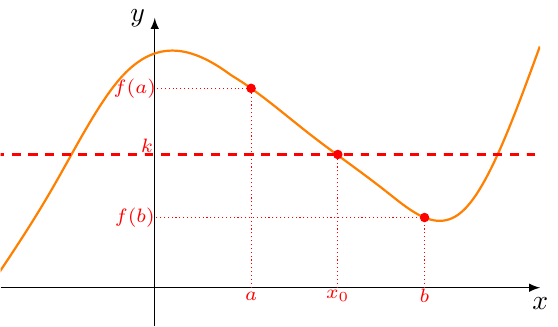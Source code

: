 \documentclass[crop]{standalone}
\usepackage[dvipsnames]{xcolor}
\usepackage{tikz}
\usepackage{pgfplots}
\pgfplotsset{compat=1.18}
\begin{document}
  \begin{tikzpicture}
    \begin{axis}[%
      axis x line=center,axis y line=center,
      unit vector ratio={1 1},
      xlabel={$x$},ylabel={$y$},
      xlabel style={below},ylabel style={left},
      xmin=-4.0,xmax=10.0,xtick={\empty},
      ymin=-1,ymax=7,ytick={\empty},
      axis line style={-latex},
      declare function={
        fa(\x) = 0.31*(\x+4.09)^0+1.503*(\x+4.09)^1+0.0*(\x+4.09)^2+0.038*(\x+4.09)^3;
        fb(\x) = 2.5*(\x+2.7)^0+1.721*(\x+2.7)^1+0.157*(\x+2.7)^2-0.117*(\x+2.7)^3;
        fc(\x) = 5.5*(\x+0.83)^0+1.081*(\x+0.83)^1-0.501*(\x+0.83)^2+0.042*(\x+0.83)^3;
        fd(\x) = 5.5*(\x-2.0)^0-0.592*(\x-2.0)^1-0.143*(\x-2.0)^2+0.032*(\x-2.0)^3;
        fe(\x) = 4.0*(\x-4.0)^0-0.78*(\x-4.0)^1+0.049*(\x-4.0)^2-0.017*(\x-4.0)^3;
        ff(\x) = 2.5*(\x-6.0)^0-0.788*(\x-6.0)^1-0.053*(\x-6.0)^2+0.161*(\x-6.0)^3;
        fg(\x) = 2.0*(\x-8.0)^0+0.93*(\x-8.0)^1+0.912*(\x-8.0)^2-0.153*(\x-8.0)^3;
      }
    ]%
      \addplot[mark=none,color=orange,thick,samples=1000,%
        domain=-4.09:-2.7,
      ] {fa(x)};
      \addplot[mark=none,color=orange,thick,samples=1000,%
        domain=-2.7:-0.83,
      ] {fb(x)};
      \addplot[mark=none,color=orange,thick,samples=1000,%
        domain=-0.83:2.0,
      ] {fc(x)};
      \addplot[mark=none,color=orange,thick,samples=1000,%
        domain=2.0:4.0,
      ] {fd(x)};
      \addplot[mark=none,color=orange,thick,samples=1000,%
        domain=4.0:6.0,
      ] {fe(x)};
      \addplot[mark=none,color=orange,thick,samples=1000,%
        domain=6.0:8.0,
      ] {ff(x)};
      \addplot[mark=none,color=orange,thick,samples=1000,%
        domain=8.0:9.99,
      ] {fg(x)};
      \addplot[mark=none,dashed,color=red,thick,samples=1000,
      domain=-5:10,
    ] {fd(4.75)} node[pos=0.32,yshift=0.3em] {\scriptsize$k$};

      \addplot[mark=*,mark size=1.5pt,color=red] coordinates {(2.5,{fd(2.5)})};
      \addplot[mark=*,mark size=1.5pt,color=red] coordinates {(7.0,{ff(7.0)})};
      \addplot[mark=*,mark size=1.5pt,color=red] coordinates {(4.75,{fd(4.75)})};

      \draw[densely dotted,color=red] (2.5,0) -- (2.5,{fd(2.5)}) node[pos=0,yshift=-0.3em] {\scriptsize$a$};
      \draw[densely dotted,color=red] (2.5,{fd(2.5)}) -- (0,{fd(2.5)}) node[xshift=-0.72em] {\scriptsize$f(a)$};

      \draw[densely dotted,color=red] (7.0,0) -- (7.0,{ff(7.0)}) node[pos=0,yshift=-0.3em] {\scriptsize$b$};
      \draw[densely dotted,color=red] (7.0,{ff(7.0)}) -- (0,{ff(7.0)}) node[xshift=-0.72em] {\scriptsize$f(b)$};

      \draw[densely dotted,color=red] (4.75,0) -- (4.75,{fd(4.75)}) node[pos=0,yshift=-0.3em] {\scriptsize$x_{0}$};

      % \draw[densely dotted,color=gray!60] (-5,4.75) -- (11,2.5);
      % \draw[densely dotted,color=gray!60] (-5,5.5) -- (11,5.5);
      % \draw[densely dotted,color=gray!60] (2,-5) -- (2,10);
      % \draw[densely dotted,color=gray!60] (6,-5) -- (6,10);
      % \draw[dashed] (0,4) -- (4,4);
      % \draw[dashed] (4,0) -- (4,4);

      % \addplot[mark=*,mark size=1pt,color=red] coordinates {(4,4)} node[xshift=1.0em,yshift=0.7em] {\footnotesize$(x_{0},\,L)$};
      % \addplot[mark=*,mark size=1pt,color=red] coordinates {(0,4)} node[xshift=-0.5em] {\footnotesize $L$};
      % \addplot[mark=*,mark size=1pt,color=red] coordinates {(4,0)} node[yshift=-0.5em] {\footnotesize $x_{0}$};

      % \addplot[mark=*,mark size=1pt,color=purple] coordinates {(2,0)} node[xshift=-0.2em,yshift=-0.5em] {\footnotesize$x_{0}-\delta$};
      % \addplot[mark=*,mark size=1pt,color=purple] coordinates {(6,0)} node[xshift=-0.2em,yshift=-0.5em] {\footnotesize$x_{0}+\delta$};

      % \addplot[mark=*,mark size=1pt,color=purple] coordinates {(0,2.5)} node[xshift=1em,yshift=-0.5em] {\footnotesize$L-\epsilon$};
      % \addplot[mark=*,mark size=1pt,color=purple] coordinates {(0,5.5)} node[xshift=1em,yshift=-0.5em] {\footnotesize$L+\epsilon$};
    \end{axis}
  \end{tikzpicture}%
\end{document}